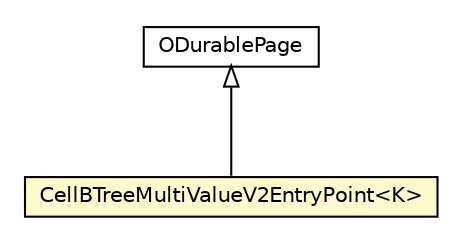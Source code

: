 #!/usr/local/bin/dot
#
# Class diagram 
# Generated by UMLGraph version R5_6-24-gf6e263 (http://www.umlgraph.org/)
#

digraph G {
	edge [fontname="Helvetica",fontsize=10,labelfontname="Helvetica",labelfontsize=10];
	node [fontname="Helvetica",fontsize=10,shape=plaintext];
	nodesep=0.25;
	ranksep=0.5;
	// com.orientechnologies.orient.core.storage.impl.local.paginated.base.ODurablePage
	c853893 [label=<<table title="com.orientechnologies.orient.core.storage.impl.local.paginated.base.ODurablePage" border="0" cellborder="1" cellspacing="0" cellpadding="2" port="p" href="../../../../impl/local/paginated/base/ODurablePage.html">
		<tr><td><table border="0" cellspacing="0" cellpadding="1">
<tr><td align="center" balign="center"> ODurablePage </td></tr>
		</table></td></tr>
		</table>>, URL="../../../../impl/local/paginated/base/ODurablePage.html", fontname="Helvetica", fontcolor="black", fontsize=10.0];
	// com.orientechnologies.orient.core.storage.index.sbtree.multivalue.v2.CellBTreeMultiValueV2EntryPoint<K>
	c853977 [label=<<table title="com.orientechnologies.orient.core.storage.index.sbtree.multivalue.v2.CellBTreeMultiValueV2EntryPoint" border="0" cellborder="1" cellspacing="0" cellpadding="2" port="p" bgcolor="lemonChiffon" href="./CellBTreeMultiValueV2EntryPoint.html">
		<tr><td><table border="0" cellspacing="0" cellpadding="1">
<tr><td align="center" balign="center"> CellBTreeMultiValueV2EntryPoint&lt;K&gt; </td></tr>
		</table></td></tr>
		</table>>, URL="./CellBTreeMultiValueV2EntryPoint.html", fontname="Helvetica", fontcolor="black", fontsize=10.0];
	//com.orientechnologies.orient.core.storage.index.sbtree.multivalue.v2.CellBTreeMultiValueV2EntryPoint<K> extends com.orientechnologies.orient.core.storage.impl.local.paginated.base.ODurablePage
	c853893:p -> c853977:p [dir=back,arrowtail=empty];
}

